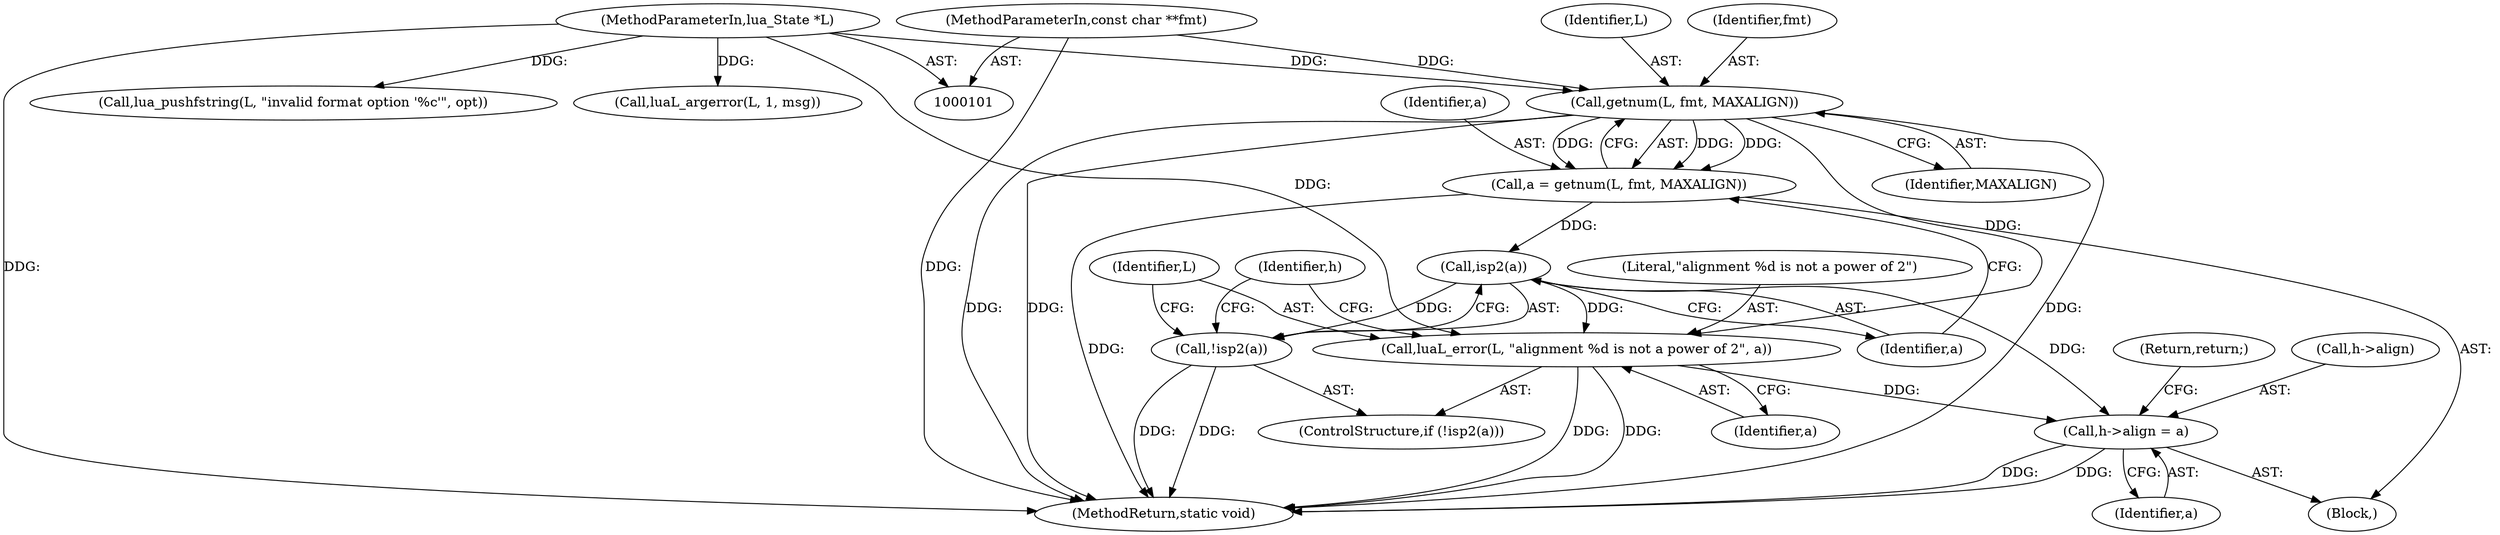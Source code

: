 digraph "1_redis_1eb08bcd4634ae42ec45e8284923ac048beaa4c3_0@del" {
"1000131" [label="(Call,getnum(L, fmt, MAXALIGN))"];
"1000102" [label="(MethodParameterIn,lua_State *L)"];
"1000104" [label="(MethodParameterIn,const char **fmt)"];
"1000129" [label="(Call,a = getnum(L, fmt, MAXALIGN))"];
"1000137" [label="(Call,isp2(a))"];
"1000136" [label="(Call,!isp2(a))"];
"1000139" [label="(Call,luaL_error(L, \"alignment %d is not a power of 2\", a))"];
"1000143" [label="(Call,h->align = a)"];
"1000127" [label="(Block,)"];
"1000132" [label="(Identifier,L)"];
"1000154" [label="(Call,lua_pushfstring(L, \"invalid format option '%c'\", opt))"];
"1000145" [label="(Identifier,h)"];
"1000137" [label="(Call,isp2(a))"];
"1000144" [label="(Call,h->align)"];
"1000136" [label="(Call,!isp2(a))"];
"1000135" [label="(ControlStructure,if (!isp2(a)))"];
"1000138" [label="(Identifier,a)"];
"1000131" [label="(Call,getnum(L, fmt, MAXALIGN))"];
"1000133" [label="(Identifier,fmt)"];
"1000139" [label="(Call,luaL_error(L, \"alignment %d is not a power of 2\", a))"];
"1000158" [label="(Call,luaL_argerror(L, 1, msg))"];
"1000140" [label="(Identifier,L)"];
"1000141" [label="(Literal,\"alignment %d is not a power of 2\")"];
"1000142" [label="(Identifier,a)"];
"1000147" [label="(Identifier,a)"];
"1000130" [label="(Identifier,a)"];
"1000148" [label="(Return,return;)"];
"1000162" [label="(MethodReturn,static void)"];
"1000129" [label="(Call,a = getnum(L, fmt, MAXALIGN))"];
"1000104" [label="(MethodParameterIn,const char **fmt)"];
"1000134" [label="(Identifier,MAXALIGN)"];
"1000143" [label="(Call,h->align = a)"];
"1000102" [label="(MethodParameterIn,lua_State *L)"];
"1000131" -> "1000129"  [label="AST: "];
"1000131" -> "1000134"  [label="CFG: "];
"1000132" -> "1000131"  [label="AST: "];
"1000133" -> "1000131"  [label="AST: "];
"1000134" -> "1000131"  [label="AST: "];
"1000129" -> "1000131"  [label="CFG: "];
"1000131" -> "1000162"  [label="DDG: "];
"1000131" -> "1000162"  [label="DDG: "];
"1000131" -> "1000162"  [label="DDG: "];
"1000131" -> "1000129"  [label="DDG: "];
"1000131" -> "1000129"  [label="DDG: "];
"1000131" -> "1000129"  [label="DDG: "];
"1000102" -> "1000131"  [label="DDG: "];
"1000104" -> "1000131"  [label="DDG: "];
"1000131" -> "1000139"  [label="DDG: "];
"1000102" -> "1000101"  [label="AST: "];
"1000102" -> "1000162"  [label="DDG: "];
"1000102" -> "1000139"  [label="DDG: "];
"1000102" -> "1000154"  [label="DDG: "];
"1000102" -> "1000158"  [label="DDG: "];
"1000104" -> "1000101"  [label="AST: "];
"1000104" -> "1000162"  [label="DDG: "];
"1000129" -> "1000127"  [label="AST: "];
"1000130" -> "1000129"  [label="AST: "];
"1000138" -> "1000129"  [label="CFG: "];
"1000129" -> "1000162"  [label="DDG: "];
"1000129" -> "1000137"  [label="DDG: "];
"1000137" -> "1000136"  [label="AST: "];
"1000137" -> "1000138"  [label="CFG: "];
"1000138" -> "1000137"  [label="AST: "];
"1000136" -> "1000137"  [label="CFG: "];
"1000137" -> "1000136"  [label="DDG: "];
"1000137" -> "1000139"  [label="DDG: "];
"1000137" -> "1000143"  [label="DDG: "];
"1000136" -> "1000135"  [label="AST: "];
"1000140" -> "1000136"  [label="CFG: "];
"1000145" -> "1000136"  [label="CFG: "];
"1000136" -> "1000162"  [label="DDG: "];
"1000136" -> "1000162"  [label="DDG: "];
"1000139" -> "1000135"  [label="AST: "];
"1000139" -> "1000142"  [label="CFG: "];
"1000140" -> "1000139"  [label="AST: "];
"1000141" -> "1000139"  [label="AST: "];
"1000142" -> "1000139"  [label="AST: "];
"1000145" -> "1000139"  [label="CFG: "];
"1000139" -> "1000162"  [label="DDG: "];
"1000139" -> "1000162"  [label="DDG: "];
"1000139" -> "1000143"  [label="DDG: "];
"1000143" -> "1000127"  [label="AST: "];
"1000143" -> "1000147"  [label="CFG: "];
"1000144" -> "1000143"  [label="AST: "];
"1000147" -> "1000143"  [label="AST: "];
"1000148" -> "1000143"  [label="CFG: "];
"1000143" -> "1000162"  [label="DDG: "];
"1000143" -> "1000162"  [label="DDG: "];
}
